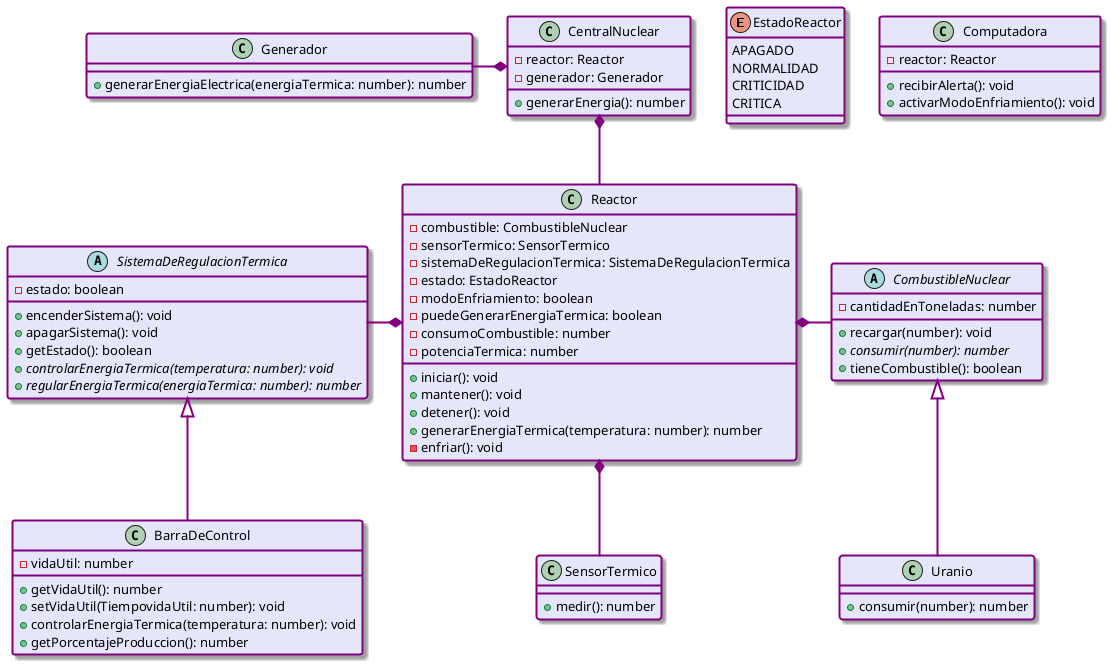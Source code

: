 @startuml DiagramaCentral

' tema

!define MyFontColor #000000
!define MyBorderColor #800080
!define MyBackgroundColor #E6E6FA
!define MyArrowColor #800080

skinparam defaultFontName Arial
skinparam DefaultFontSize 13
skinparam Linetype ortho
skinparam Arrowcolor MyArrowColor
skinparam ArrowThickness 2
skinparam Classbordercolor MyBorderColor
skinparam ClassBorderThickness 2
skinparam ClassBackgroundColor MyBackgroundColor
skinparam Shadowing true
skinparam GroupInheritance 1
skinparam NoteBackgroundColor yellow
skinparam NoteBorderThickness 2

' clases

enum EstadoReactor {
  	APAGADO
  	NORMALIDAD
  	CRITICIDAD
  	CRITICA
}

abstract class CombustibleNuclear {
  	- cantidadEnToneladas: number

  	+ recargar(number): void
  	+ {abstract} consumir(number): number
  	+ tieneCombustible(): boolean
}

class Uranio extends CombustibleNuclear {
  	+ consumir(number): number
}

abstract class SistemaDeRegulacionTermica {
    - estado: boolean
    + encenderSistema(): void
    + apagarSistema(): void
    + getEstado(): boolean
    + {abstract} controlarEnergiaTermica(temperatura: number): void
	+ {abstract} regularEnergiaTermica(energiaTermica: number): number
}

class BarraDeControl extends SistemaDeRegulacionTermica {
    - vidaUtil: number
    + getVidaUtil(): number
    + setVidaUtil(TiempovidaUtil: number): void
    + controlarEnergiaTermica(temperatura: number): void
    + getPorcentajeProduccion(): number
}

class SensorTermico {
  	+ medir(): number
}

class Computadora {
  	- reactor: Reactor
  	+ recibirAlerta(): void
  	+ activarModoEnfriamiento(): void
}

class Reactor {
	- combustible: CombustibleNuclear
	- sensorTermico: SensorTermico
	- sistemaDeRegulacionTermica: SistemaDeRegulacionTermica
	- estado: EstadoReactor
	- modoEnfriamiento: boolean
	- puedeGenerarEnergiaTermica: boolean
	- consumoCombustible: number
	- potenciaTermica: number

	+ iniciar(): void
	+ mantener(): void
	+ detener(): void
	+ generarEnergiaTermica(temperatura: number): number
	- enfriar(): void
}

class Generador {
	+ generarEnergiaElectrica(energiaTermica: number): number
}

class CentralNuclear {
	- reactor: Reactor
	- generador: Generador

	+ generarEnergia(): number
}

' relaciones

Reactor *-r- CombustibleNuclear
Reactor *-- SensorTermico
Reactor *-l- SistemaDeRegulacionTermica

CentralNuclear *-- Reactor
CentralNuclear *-l- Generador

@enduml